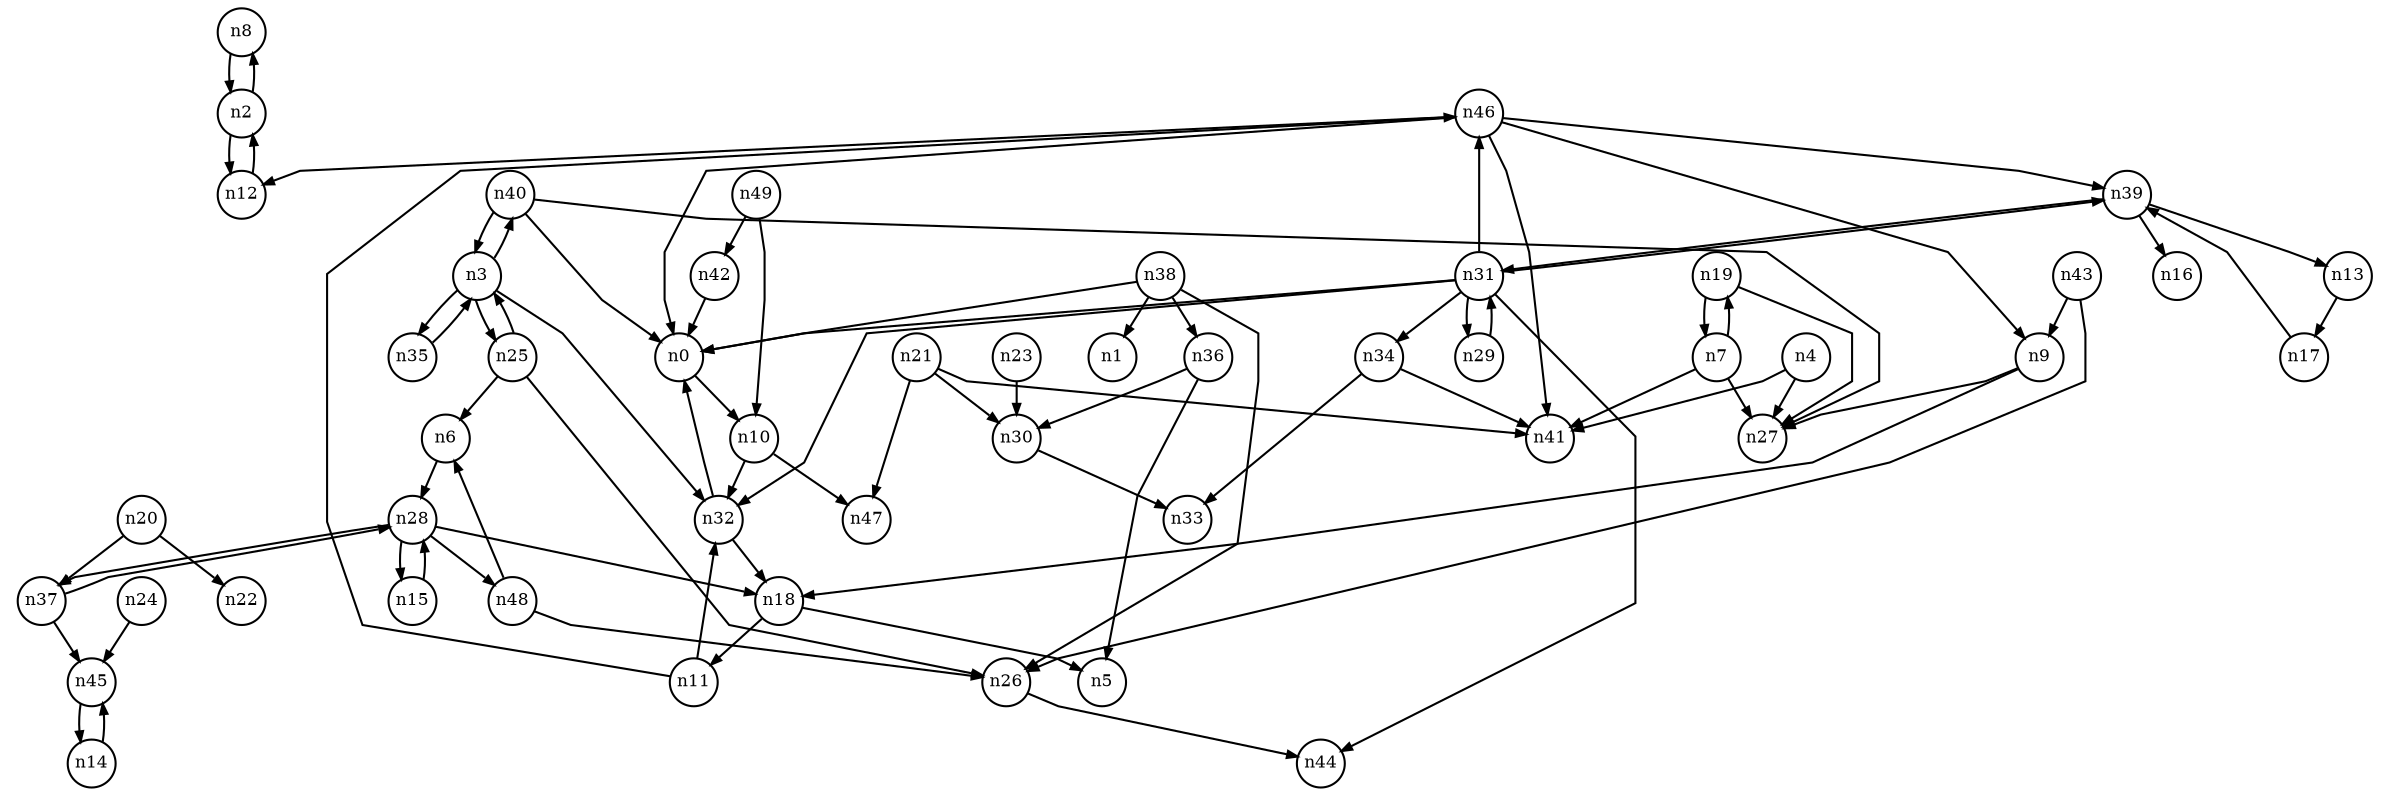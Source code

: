 digraph G{
splines=polyline;
ranksep=0.22;
nodesep=0.22;
nodesize=0.16;
fontsize=8
edge [arrowsize=0.5]
node [fontsize=8 shape=circle width=0.32 fixedsize=shape];

n8 -> n2
n2 -> n8
n2 -> n12
n12 -> n2
n25 -> n6
n25 -> n26
n25 -> n3
n3 -> n25
n3 -> n32
n3 -> n35
n3 -> n40
n32 -> n0
n32 -> n18
n35 -> n3
n40 -> n0
n40 -> n27
n40 -> n3
n4 -> n27
n4 -> n41
n19 -> n27
n19 -> n7
n7 -> n19
n7 -> n27
n7 -> n41
n18 -> n5
n18 -> n11
n9 -> n18
n9 -> n27
n10 -> n32
n10 -> n47
n11 -> n32
n11 -> n46
n46 -> n0
n46 -> n9
n46 -> n12
n46 -> n39
n46 -> n41
n45 -> n14
n14 -> n45
n39 -> n13
n39 -> n16
n39 -> n31
n17 -> n39
n20 -> n22
n20 -> n37
n37 -> n45
n37 -> n28
n30 -> n33
n21 -> n30
n21 -> n41
n21 -> n47
n23 -> n30
n24 -> n45
n6 -> n28
n26 -> n44
n15 -> n28
n28 -> n15
n28 -> n18
n28 -> n37
n28 -> n48
n48 -> n6
n48 -> n26
n0 -> n10
n31 -> n0
n31 -> n29
n31 -> n32
n31 -> n34
n31 -> n39
n31 -> n44
n31 -> n46
n29 -> n31
n34 -> n33
n34 -> n41
n36 -> n5
n36 -> n30
n38 -> n0
n38 -> n1
n38 -> n26
n38 -> n36
n13 -> n17
n42 -> n0
n43 -> n9
n43 -> n26
n49 -> n10
n49 -> n42
}
